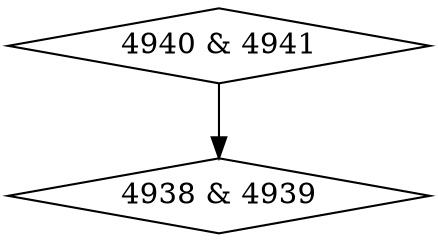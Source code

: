 digraph {
0 [label = "4938 & 4939", shape = diamond];
1 [label = "4940 & 4941", shape = diamond];
1->0;
}
